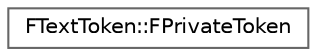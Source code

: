 digraph "Graphical Class Hierarchy"
{
 // INTERACTIVE_SVG=YES
 // LATEX_PDF_SIZE
  bgcolor="transparent";
  edge [fontname=Helvetica,fontsize=10,labelfontname=Helvetica,labelfontsize=10];
  node [fontname=Helvetica,fontsize=10,shape=box,height=0.2,width=0.4];
  rankdir="LR";
  Node0 [id="Node000000",label="FTextToken::FPrivateToken",height=0.2,width=0.4,color="grey40", fillcolor="white", style="filled",URL="$da/dc0/structFTextToken_1_1FPrivateToken.html",tooltip=" "];
}

